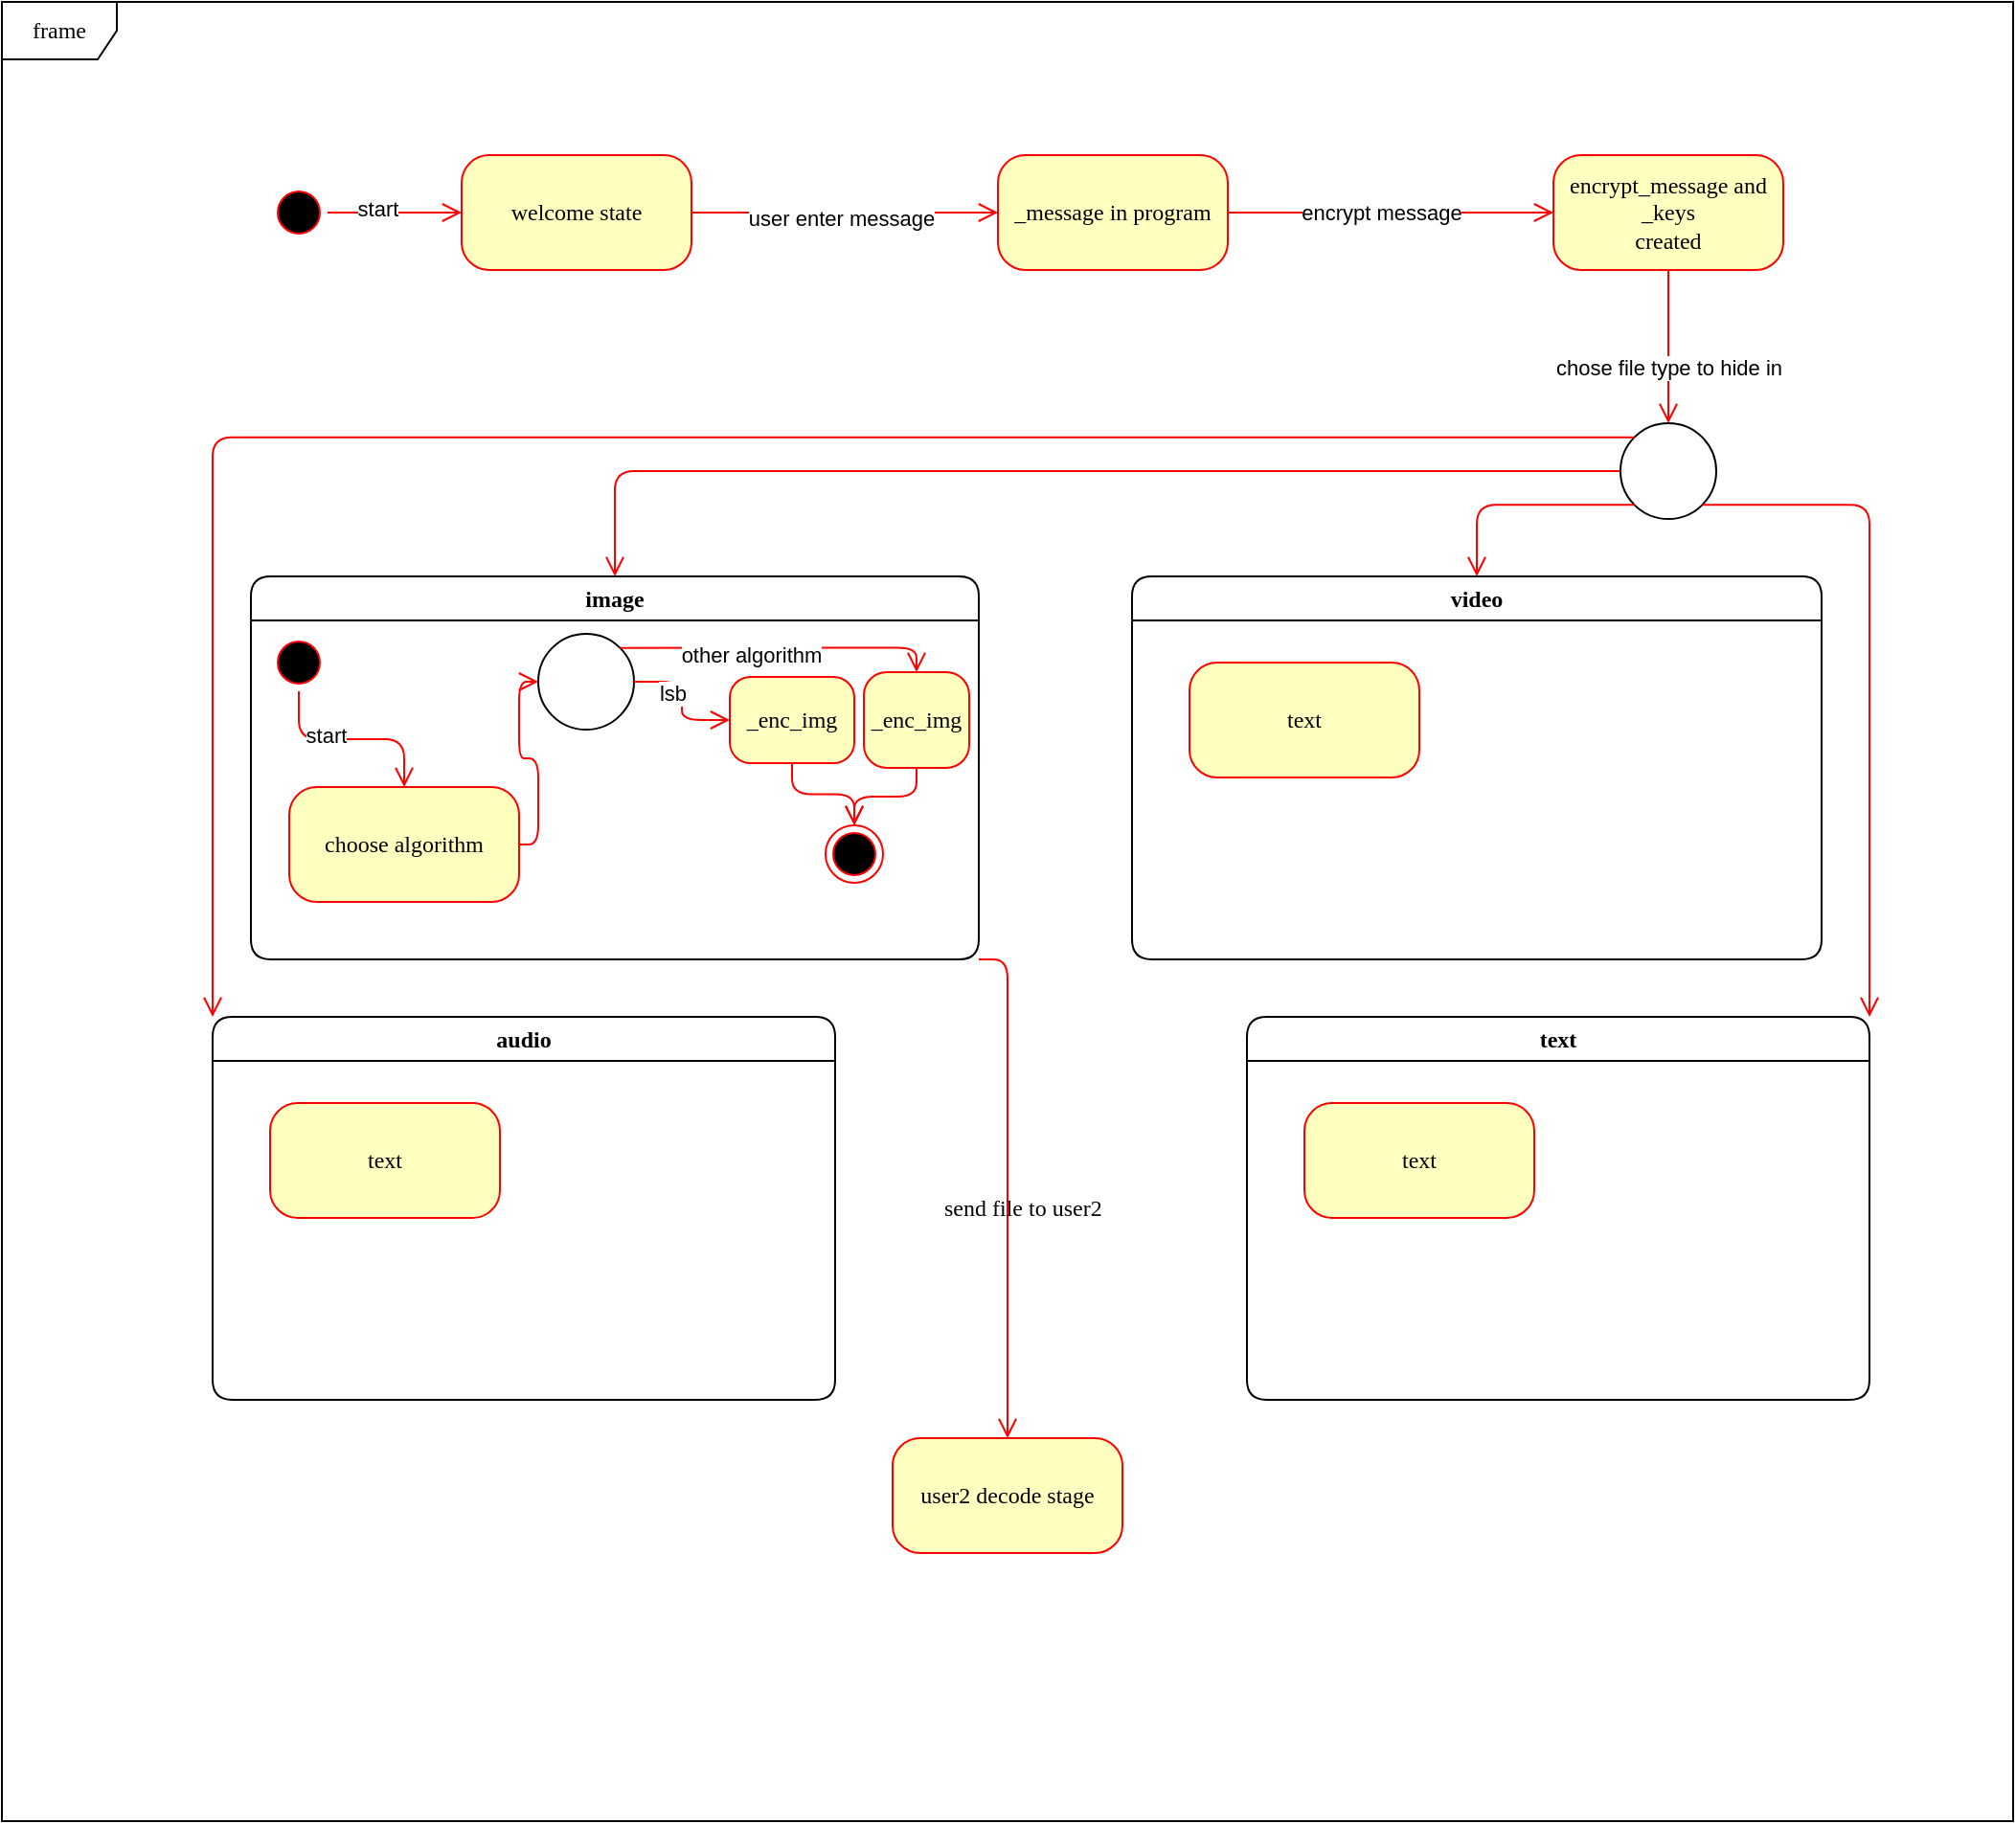 <mxfile version="27.0.9">
  <diagram name="Page-1" id="58cdce13-f638-feb5-8d6f-7d28b1aa9fa0">
    <mxGraphModel dx="3137" dy="1073" grid="1" gridSize="10" guides="1" tooltips="1" connect="1" arrows="1" fold="0" page="1" pageScale="1" pageWidth="1100" pageHeight="850" background="none" math="0" shadow="0">
      <root>
        <mxCell id="0" />
        <mxCell id="1" parent="0" />
        <mxCell id="2a3bc250acf0617d-8" value="frame" style="shape=umlFrame;whiteSpace=wrap;html=1;rounded=1;shadow=0;comic=0;labelBackgroundColor=none;strokeWidth=1;fontFamily=Verdana;fontSize=12;align=center;" parent="1" vertex="1">
          <mxGeometry x="-10" y="40" width="1050" height="950" as="geometry" />
        </mxCell>
        <mxCell id="382b91b5511bd0f7-1" value="" style="ellipse;html=1;shape=startState;fillColor=#000000;strokeColor=#ff0000;rounded=1;shadow=0;comic=0;labelBackgroundColor=none;fontFamily=Verdana;fontSize=12;fontColor=#000000;align=center;direction=south;" parent="1" vertex="1">
          <mxGeometry x="130" y="135" width="30" height="30" as="geometry" />
        </mxCell>
        <mxCell id="382b91b5511bd0f7-6" value="welcome state" style="rounded=1;whiteSpace=wrap;html=1;arcSize=24;fillColor=#ffffc0;strokeColor=#ff0000;shadow=0;comic=0;labelBackgroundColor=none;fontFamily=Verdana;fontSize=12;fontColor=#000000;align=center;" parent="1" vertex="1">
          <mxGeometry x="230" y="120" width="120" height="60" as="geometry" />
        </mxCell>
        <mxCell id="3cde6dad864a17aa-3" style="edgeStyle=orthogonalEdgeStyle;html=1;exitX=1;exitY=0.5;entryX=0;entryY=0.5;labelBackgroundColor=none;endArrow=open;endSize=8;strokeColor=#ff0000;fontFamily=Verdana;fontSize=12;align=left;exitDx=0;exitDy=0;entryDx=0;entryDy=0;" parent="1" source="382b91b5511bd0f7-7" target="382b91b5511bd0f7-9" edge="1">
          <mxGeometry relative="1" as="geometry" />
        </mxCell>
        <mxCell id="bnfIQaxyl0gTqHExW7aB-7" value="encrypt message" style="edgeLabel;html=1;align=center;verticalAlign=middle;resizable=0;points=[];" vertex="1" connectable="0" parent="3cde6dad864a17aa-3">
          <mxGeometry x="-0.423" relative="1" as="geometry">
            <mxPoint x="31" as="offset" />
          </mxGeometry>
        </mxCell>
        <mxCell id="382b91b5511bd0f7-7" value="_message in program" style="rounded=1;whiteSpace=wrap;html=1;arcSize=24;fillColor=#ffffc0;strokeColor=#ff0000;shadow=0;comic=0;labelBackgroundColor=none;fontFamily=Verdana;fontSize=12;fontColor=#000000;align=center;" parent="1" vertex="1">
          <mxGeometry x="510" y="120" width="120" height="60" as="geometry" />
        </mxCell>
        <mxCell id="382b91b5511bd0f7-9" value="encrypt_message and _keys&lt;div&gt;created&lt;/div&gt;" style="rounded=1;whiteSpace=wrap;html=1;arcSize=24;fillColor=#ffffc0;strokeColor=#ff0000;shadow=0;comic=0;labelBackgroundColor=none;fontFamily=Verdana;fontSize=12;fontColor=#000000;align=center;" parent="1" vertex="1">
          <mxGeometry x="800" y="120" width="120" height="60" as="geometry" />
        </mxCell>
        <mxCell id="2a3bc250acf0617d-7" value="text" style="swimlane;whiteSpace=wrap;html=1;rounded=1;shadow=0;comic=0;labelBackgroundColor=none;strokeWidth=1;fontFamily=Verdana;fontSize=12;align=center;" parent="1" vertex="1">
          <mxGeometry x="640" y="570" width="325" height="200" as="geometry" />
        </mxCell>
        <mxCell id="bnfIQaxyl0gTqHExW7aB-12" value="text" style="rounded=1;whiteSpace=wrap;html=1;arcSize=24;fillColor=#ffffc0;strokeColor=#ff0000;shadow=0;comic=0;labelBackgroundColor=none;fontFamily=Verdana;fontSize=12;fontColor=#000000;align=center;" vertex="1" parent="2a3bc250acf0617d-7">
          <mxGeometry x="30" y="45" width="120" height="60" as="geometry" />
        </mxCell>
        <mxCell id="2a3bc250acf0617d-9" style="edgeStyle=orthogonalEdgeStyle;html=1;labelBackgroundColor=none;endArrow=open;endSize=8;strokeColor=#ff0000;fontFamily=Verdana;fontSize=12;align=left;" parent="1" source="382b91b5511bd0f7-1" target="382b91b5511bd0f7-6" edge="1">
          <mxGeometry relative="1" as="geometry" />
        </mxCell>
        <mxCell id="bnfIQaxyl0gTqHExW7aB-6" value="start" style="edgeLabel;html=1;align=center;verticalAlign=middle;resizable=0;points=[];" vertex="1" connectable="0" parent="2a3bc250acf0617d-9">
          <mxGeometry x="-0.257" y="2" relative="1" as="geometry">
            <mxPoint as="offset" />
          </mxGeometry>
        </mxCell>
        <mxCell id="2a3bc250acf0617d-10" style="edgeStyle=orthogonalEdgeStyle;html=1;labelBackgroundColor=none;endArrow=open;endSize=8;strokeColor=#ff0000;fontFamily=Verdana;fontSize=12;align=left;entryX=0;entryY=0.5;exitX=1;exitY=0.5;exitDx=0;exitDy=0;" parent="1" source="382b91b5511bd0f7-6" target="382b91b5511bd0f7-7" edge="1">
          <mxGeometry relative="1" as="geometry" />
        </mxCell>
        <mxCell id="bnfIQaxyl0gTqHExW7aB-5" value="user enter message" style="edgeLabel;html=1;align=center;verticalAlign=middle;resizable=0;points=[];" vertex="1" connectable="0" parent="2a3bc250acf0617d-10">
          <mxGeometry x="-0.025" y="-3" relative="1" as="geometry">
            <mxPoint as="offset" />
          </mxGeometry>
        </mxCell>
        <mxCell id="bnfIQaxyl0gTqHExW7aB-8" value="" style="ellipse;whiteSpace=wrap;html=1;aspect=fixed;" vertex="1" parent="1">
          <mxGeometry x="835" y="260" width="50" height="50" as="geometry" />
        </mxCell>
        <mxCell id="bnfIQaxyl0gTqHExW7aB-9" style="edgeStyle=elbowEdgeStyle;html=1;labelBackgroundColor=none;endArrow=open;endSize=8;strokeColor=#ff0000;fontFamily=Verdana;fontSize=12;align=left;exitX=0.5;exitY=1;exitDx=0;exitDy=0;entryX=0.5;entryY=0;entryDx=0;entryDy=0;elbow=horizontal;" edge="1" parent="1" source="382b91b5511bd0f7-9" target="bnfIQaxyl0gTqHExW7aB-8">
          <mxGeometry relative="1" as="geometry">
            <mxPoint x="770" y="202.5" as="sourcePoint" />
            <mxPoint x="770" y="327.5" as="targetPoint" />
          </mxGeometry>
        </mxCell>
        <mxCell id="bnfIQaxyl0gTqHExW7aB-10" value="chose file type to hide in" style="edgeLabel;html=1;align=center;verticalAlign=middle;resizable=0;points=[];" vertex="1" connectable="0" parent="bnfIQaxyl0gTqHExW7aB-9">
          <mxGeometry x="0.275" relative="1" as="geometry">
            <mxPoint as="offset" />
          </mxGeometry>
        </mxCell>
        <mxCell id="bnfIQaxyl0gTqHExW7aB-13" value="image" style="swimlane;whiteSpace=wrap;html=1;rounded=1;shadow=0;comic=0;labelBackgroundColor=none;strokeWidth=1;fontFamily=Verdana;fontSize=12;align=center;" vertex="1" parent="1">
          <mxGeometry x="120" y="340" width="380" height="200" as="geometry" />
        </mxCell>
        <mxCell id="bnfIQaxyl0gTqHExW7aB-14" value="choose algorithm" style="rounded=1;whiteSpace=wrap;html=1;arcSize=24;fillColor=#ffffc0;strokeColor=#ff0000;shadow=0;comic=0;labelBackgroundColor=none;fontFamily=Verdana;fontSize=12;fontColor=#000000;align=center;" vertex="1" parent="bnfIQaxyl0gTqHExW7aB-13">
          <mxGeometry x="20" y="110" width="120" height="60" as="geometry" />
        </mxCell>
        <mxCell id="bnfIQaxyl0gTqHExW7aB-24" value="" style="ellipse;html=1;shape=startState;fillColor=#000000;strokeColor=#ff0000;rounded=1;shadow=0;comic=0;labelBackgroundColor=none;fontFamily=Verdana;fontSize=12;fontColor=#000000;align=center;direction=south;" vertex="1" parent="bnfIQaxyl0gTqHExW7aB-13">
          <mxGeometry x="10" y="30" width="30" height="30" as="geometry" />
        </mxCell>
        <mxCell id="bnfIQaxyl0gTqHExW7aB-25" style="edgeStyle=orthogonalEdgeStyle;html=1;labelBackgroundColor=none;endArrow=open;endSize=8;strokeColor=#ff0000;fontFamily=Verdana;fontSize=12;align=left;entryX=0.5;entryY=0;entryDx=0;entryDy=0;" edge="1" parent="bnfIQaxyl0gTqHExW7aB-13" source="bnfIQaxyl0gTqHExW7aB-24" target="bnfIQaxyl0gTqHExW7aB-14">
          <mxGeometry relative="1" as="geometry">
            <mxPoint x="250" y="45" as="targetPoint" />
          </mxGeometry>
        </mxCell>
        <mxCell id="bnfIQaxyl0gTqHExW7aB-26" value="start" style="edgeLabel;html=1;align=center;verticalAlign=middle;resizable=0;points=[];" vertex="1" connectable="0" parent="bnfIQaxyl0gTqHExW7aB-25">
          <mxGeometry x="-0.257" y="2" relative="1" as="geometry">
            <mxPoint as="offset" />
          </mxGeometry>
        </mxCell>
        <mxCell id="bnfIQaxyl0gTqHExW7aB-32" value="_enc_img" style="rounded=1;whiteSpace=wrap;html=1;arcSize=24;fillColor=#ffffc0;strokeColor=#ff0000;shadow=0;comic=0;labelBackgroundColor=none;fontFamily=Verdana;fontSize=12;fontColor=#000000;align=center;" vertex="1" parent="bnfIQaxyl0gTqHExW7aB-13">
          <mxGeometry x="250" y="52.5" width="65" height="45" as="geometry" />
        </mxCell>
        <mxCell id="bnfIQaxyl0gTqHExW7aB-28" value="" style="ellipse;whiteSpace=wrap;html=1;aspect=fixed;" vertex="1" parent="bnfIQaxyl0gTqHExW7aB-13">
          <mxGeometry x="150" y="30" width="50" height="50" as="geometry" />
        </mxCell>
        <mxCell id="bnfIQaxyl0gTqHExW7aB-29" style="edgeStyle=orthogonalEdgeStyle;html=1;labelBackgroundColor=none;endArrow=open;endSize=8;strokeColor=#ff0000;fontFamily=Verdana;fontSize=12;align=left;entryX=0;entryY=0.5;entryDx=0;entryDy=0;exitX=1;exitY=0.5;exitDx=0;exitDy=0;" edge="1" parent="bnfIQaxyl0gTqHExW7aB-13" source="bnfIQaxyl0gTqHExW7aB-14" target="bnfIQaxyl0gTqHExW7aB-28">
          <mxGeometry relative="1" as="geometry">
            <mxPoint x="255" y="145" as="targetPoint" />
            <mxPoint x="190" y="100" as="sourcePoint" />
          </mxGeometry>
        </mxCell>
        <mxCell id="bnfIQaxyl0gTqHExW7aB-31" value="_enc_img" style="rounded=1;whiteSpace=wrap;html=1;arcSize=24;fillColor=#ffffc0;strokeColor=#ff0000;shadow=0;comic=0;labelBackgroundColor=none;fontFamily=Verdana;fontSize=12;fontColor=#000000;align=center;" vertex="1" parent="bnfIQaxyl0gTqHExW7aB-13">
          <mxGeometry x="320" y="50" width="55" height="50" as="geometry" />
        </mxCell>
        <mxCell id="bnfIQaxyl0gTqHExW7aB-35" style="edgeStyle=orthogonalEdgeStyle;html=1;labelBackgroundColor=none;endArrow=open;endSize=8;strokeColor=#ff0000;fontFamily=Verdana;fontSize=12;align=left;entryX=0;entryY=0.5;entryDx=0;entryDy=0;exitX=1;exitY=0.5;exitDx=0;exitDy=0;" edge="1" parent="bnfIQaxyl0gTqHExW7aB-13" source="bnfIQaxyl0gTqHExW7aB-28" target="bnfIQaxyl0gTqHExW7aB-32">
          <mxGeometry relative="1" as="geometry">
            <mxPoint x="230" y="120" as="targetPoint" />
            <mxPoint x="200" y="185" as="sourcePoint" />
          </mxGeometry>
        </mxCell>
        <mxCell id="bnfIQaxyl0gTqHExW7aB-37" value="lsb" style="edgeLabel;html=1;align=center;verticalAlign=middle;resizable=0;points=[];" vertex="1" connectable="0" parent="bnfIQaxyl0gTqHExW7aB-35">
          <mxGeometry x="-0.125" y="-5" relative="1" as="geometry">
            <mxPoint as="offset" />
          </mxGeometry>
        </mxCell>
        <mxCell id="bnfIQaxyl0gTqHExW7aB-36" style="edgeStyle=orthogonalEdgeStyle;html=1;labelBackgroundColor=none;endArrow=open;endSize=8;strokeColor=#ff0000;fontFamily=Verdana;fontSize=12;align=left;entryX=0.5;entryY=0;entryDx=0;entryDy=0;exitX=1;exitY=0;exitDx=0;exitDy=0;" edge="1" parent="bnfIQaxyl0gTqHExW7aB-13" source="bnfIQaxyl0gTqHExW7aB-28" target="bnfIQaxyl0gTqHExW7aB-31">
          <mxGeometry relative="1" as="geometry">
            <mxPoint x="270" y="130" as="targetPoint" />
            <mxPoint x="250" y="110" as="sourcePoint" />
          </mxGeometry>
        </mxCell>
        <mxCell id="bnfIQaxyl0gTqHExW7aB-38" value="other algorithm" style="edgeLabel;html=1;align=center;verticalAlign=middle;resizable=0;points=[];" vertex="1" connectable="0" parent="bnfIQaxyl0gTqHExW7aB-36">
          <mxGeometry x="-0.184" y="-3" relative="1" as="geometry">
            <mxPoint as="offset" />
          </mxGeometry>
        </mxCell>
        <mxCell id="bnfIQaxyl0gTqHExW7aB-17" value="video" style="swimlane;whiteSpace=wrap;html=1;rounded=1;shadow=0;comic=0;labelBackgroundColor=none;strokeWidth=1;fontFamily=Verdana;fontSize=12;align=center;" vertex="1" parent="1">
          <mxGeometry x="580" y="340" width="360" height="200" as="geometry" />
        </mxCell>
        <mxCell id="bnfIQaxyl0gTqHExW7aB-18" value="text" style="rounded=1;whiteSpace=wrap;html=1;arcSize=24;fillColor=#ffffc0;strokeColor=#ff0000;shadow=0;comic=0;labelBackgroundColor=none;fontFamily=Verdana;fontSize=12;fontColor=#000000;align=center;" vertex="1" parent="bnfIQaxyl0gTqHExW7aB-17">
          <mxGeometry x="30" y="45" width="120" height="60" as="geometry" />
        </mxCell>
        <mxCell id="bnfIQaxyl0gTqHExW7aB-15" value="audio" style="swimlane;whiteSpace=wrap;html=1;rounded=1;shadow=0;comic=0;labelBackgroundColor=none;strokeWidth=1;fontFamily=Verdana;fontSize=12;align=center;" vertex="1" parent="1">
          <mxGeometry x="100" y="570" width="325" height="200" as="geometry" />
        </mxCell>
        <mxCell id="bnfIQaxyl0gTqHExW7aB-16" value="text" style="rounded=1;whiteSpace=wrap;html=1;arcSize=24;fillColor=#ffffc0;strokeColor=#ff0000;shadow=0;comic=0;labelBackgroundColor=none;fontFamily=Verdana;fontSize=12;fontColor=#000000;align=center;" vertex="1" parent="bnfIQaxyl0gTqHExW7aB-15">
          <mxGeometry x="30" y="45" width="120" height="60" as="geometry" />
        </mxCell>
        <mxCell id="bnfIQaxyl0gTqHExW7aB-19" style="edgeStyle=elbowEdgeStyle;html=1;labelBackgroundColor=none;endArrow=open;endSize=8;strokeColor=#ff0000;fontFamily=Verdana;fontSize=12;align=left;exitX=0;exitY=0.5;exitDx=0;exitDy=0;entryX=0.5;entryY=0;entryDx=0;entryDy=0;elbow=horizontal;" edge="1" parent="1" source="bnfIQaxyl0gTqHExW7aB-8" target="bnfIQaxyl0gTqHExW7aB-13">
          <mxGeometry relative="1" as="geometry">
            <mxPoint x="710" y="245" as="sourcePoint" />
            <mxPoint x="710" y="325" as="targetPoint" />
            <Array as="points">
              <mxPoint x="310" y="310" />
            </Array>
          </mxGeometry>
        </mxCell>
        <mxCell id="bnfIQaxyl0gTqHExW7aB-21" style="edgeStyle=elbowEdgeStyle;html=1;labelBackgroundColor=none;endArrow=open;endSize=8;strokeColor=#ff0000;fontFamily=Verdana;fontSize=12;align=left;exitX=0;exitY=0;exitDx=0;exitDy=0;entryX=0;entryY=0;entryDx=0;entryDy=0;elbow=horizontal;" edge="1" parent="1" source="bnfIQaxyl0gTqHExW7aB-8" target="bnfIQaxyl0gTqHExW7aB-15">
          <mxGeometry relative="1" as="geometry">
            <mxPoint x="580" y="250" as="sourcePoint" />
            <mxPoint x="488" y="305" as="targetPoint" />
            <Array as="points">
              <mxPoint x="100" y="420" />
            </Array>
          </mxGeometry>
        </mxCell>
        <mxCell id="bnfIQaxyl0gTqHExW7aB-22" style="edgeStyle=elbowEdgeStyle;html=1;labelBackgroundColor=none;endArrow=open;endSize=8;strokeColor=#ff0000;fontFamily=Verdana;fontSize=12;align=left;exitX=0;exitY=1;exitDx=0;exitDy=0;entryX=0.5;entryY=0;entryDx=0;entryDy=0;elbow=horizontal;" edge="1" parent="1" source="bnfIQaxyl0gTqHExW7aB-8" target="bnfIQaxyl0gTqHExW7aB-17">
          <mxGeometry relative="1" as="geometry">
            <mxPoint x="812" y="300" as="sourcePoint" />
            <mxPoint x="720" y="355" as="targetPoint" />
            <Array as="points">
              <mxPoint x="760" y="320" />
            </Array>
          </mxGeometry>
        </mxCell>
        <mxCell id="bnfIQaxyl0gTqHExW7aB-23" style="edgeStyle=elbowEdgeStyle;html=1;labelBackgroundColor=none;endArrow=open;endSize=8;strokeColor=#ff0000;fontFamily=Verdana;fontSize=12;align=left;exitX=1;exitY=1;exitDx=0;exitDy=0;entryX=1;entryY=0;entryDx=0;entryDy=0;elbow=horizontal;" edge="1" parent="1" source="bnfIQaxyl0gTqHExW7aB-8" target="2a3bc250acf0617d-7">
          <mxGeometry relative="1" as="geometry">
            <mxPoint x="1032" y="300" as="sourcePoint" />
            <mxPoint x="940" y="355" as="targetPoint" />
            <Array as="points">
              <mxPoint x="965" y="440" />
            </Array>
          </mxGeometry>
        </mxCell>
        <mxCell id="bnfIQaxyl0gTqHExW7aB-39" value="" style="ellipse;html=1;shape=endState;fillColor=#000000;strokeColor=#ff0000;rounded=1;shadow=0;comic=0;labelBackgroundColor=none;fontFamily=Verdana;fontSize=12;fontColor=#000000;align=center;" vertex="1" parent="1">
          <mxGeometry x="420" y="470" width="30" height="30" as="geometry" />
        </mxCell>
        <mxCell id="bnfIQaxyl0gTqHExW7aB-40" style="edgeStyle=orthogonalEdgeStyle;html=1;labelBackgroundColor=none;endArrow=open;endSize=8;strokeColor=#ff0000;fontFamily=Verdana;fontSize=12;align=left;entryX=0.5;entryY=0;entryDx=0;entryDy=0;exitX=0.5;exitY=1;exitDx=0;exitDy=0;" edge="1" parent="1" source="bnfIQaxyl0gTqHExW7aB-32" target="bnfIQaxyl0gTqHExW7aB-39">
          <mxGeometry relative="1" as="geometry">
            <mxPoint x="420" y="480" as="targetPoint" />
            <mxPoint x="370" y="460" as="sourcePoint" />
          </mxGeometry>
        </mxCell>
        <mxCell id="bnfIQaxyl0gTqHExW7aB-42" style="edgeStyle=orthogonalEdgeStyle;html=1;labelBackgroundColor=none;endArrow=open;endSize=8;strokeColor=#ff0000;fontFamily=Verdana;fontSize=12;align=left;entryX=0.5;entryY=0;entryDx=0;entryDy=0;exitX=0.5;exitY=1;exitDx=0;exitDy=0;" edge="1" parent="1" source="bnfIQaxyl0gTqHExW7aB-31" target="bnfIQaxyl0gTqHExW7aB-39">
          <mxGeometry relative="1" as="geometry">
            <mxPoint x="530" y="490" as="targetPoint" />
            <mxPoint x="480" y="470" as="sourcePoint" />
          </mxGeometry>
        </mxCell>
        <mxCell id="bnfIQaxyl0gTqHExW7aB-44" value="send file to user2" style="edgeStyle=orthogonalEdgeStyle;html=1;labelBackgroundColor=none;endArrow=open;endSize=8;strokeColor=#ff0000;fontFamily=Verdana;fontSize=12;align=left;entryX=0.5;entryY=0;entryDx=0;entryDy=0;exitX=1;exitY=1;exitDx=0;exitDy=0;" edge="1" parent="1" source="bnfIQaxyl0gTqHExW7aB-13" target="bnfIQaxyl0gTqHExW7aB-45">
          <mxGeometry x="0.094" y="-35" relative="1" as="geometry">
            <mxPoint x="480" y="620" as="targetPoint" />
            <mxPoint x="470" y="705" as="sourcePoint" />
            <Array as="points">
              <mxPoint x="515" y="540" />
            </Array>
            <mxPoint as="offset" />
          </mxGeometry>
        </mxCell>
        <mxCell id="bnfIQaxyl0gTqHExW7aB-45" value="user2 decode stage" style="rounded=1;whiteSpace=wrap;html=1;arcSize=24;fillColor=#ffffc0;strokeColor=#ff0000;shadow=0;comic=0;labelBackgroundColor=none;fontFamily=Verdana;fontSize=12;fontColor=#000000;align=center;" vertex="1" parent="1">
          <mxGeometry x="455" y="790" width="120" height="60" as="geometry" />
        </mxCell>
      </root>
    </mxGraphModel>
  </diagram>
</mxfile>

